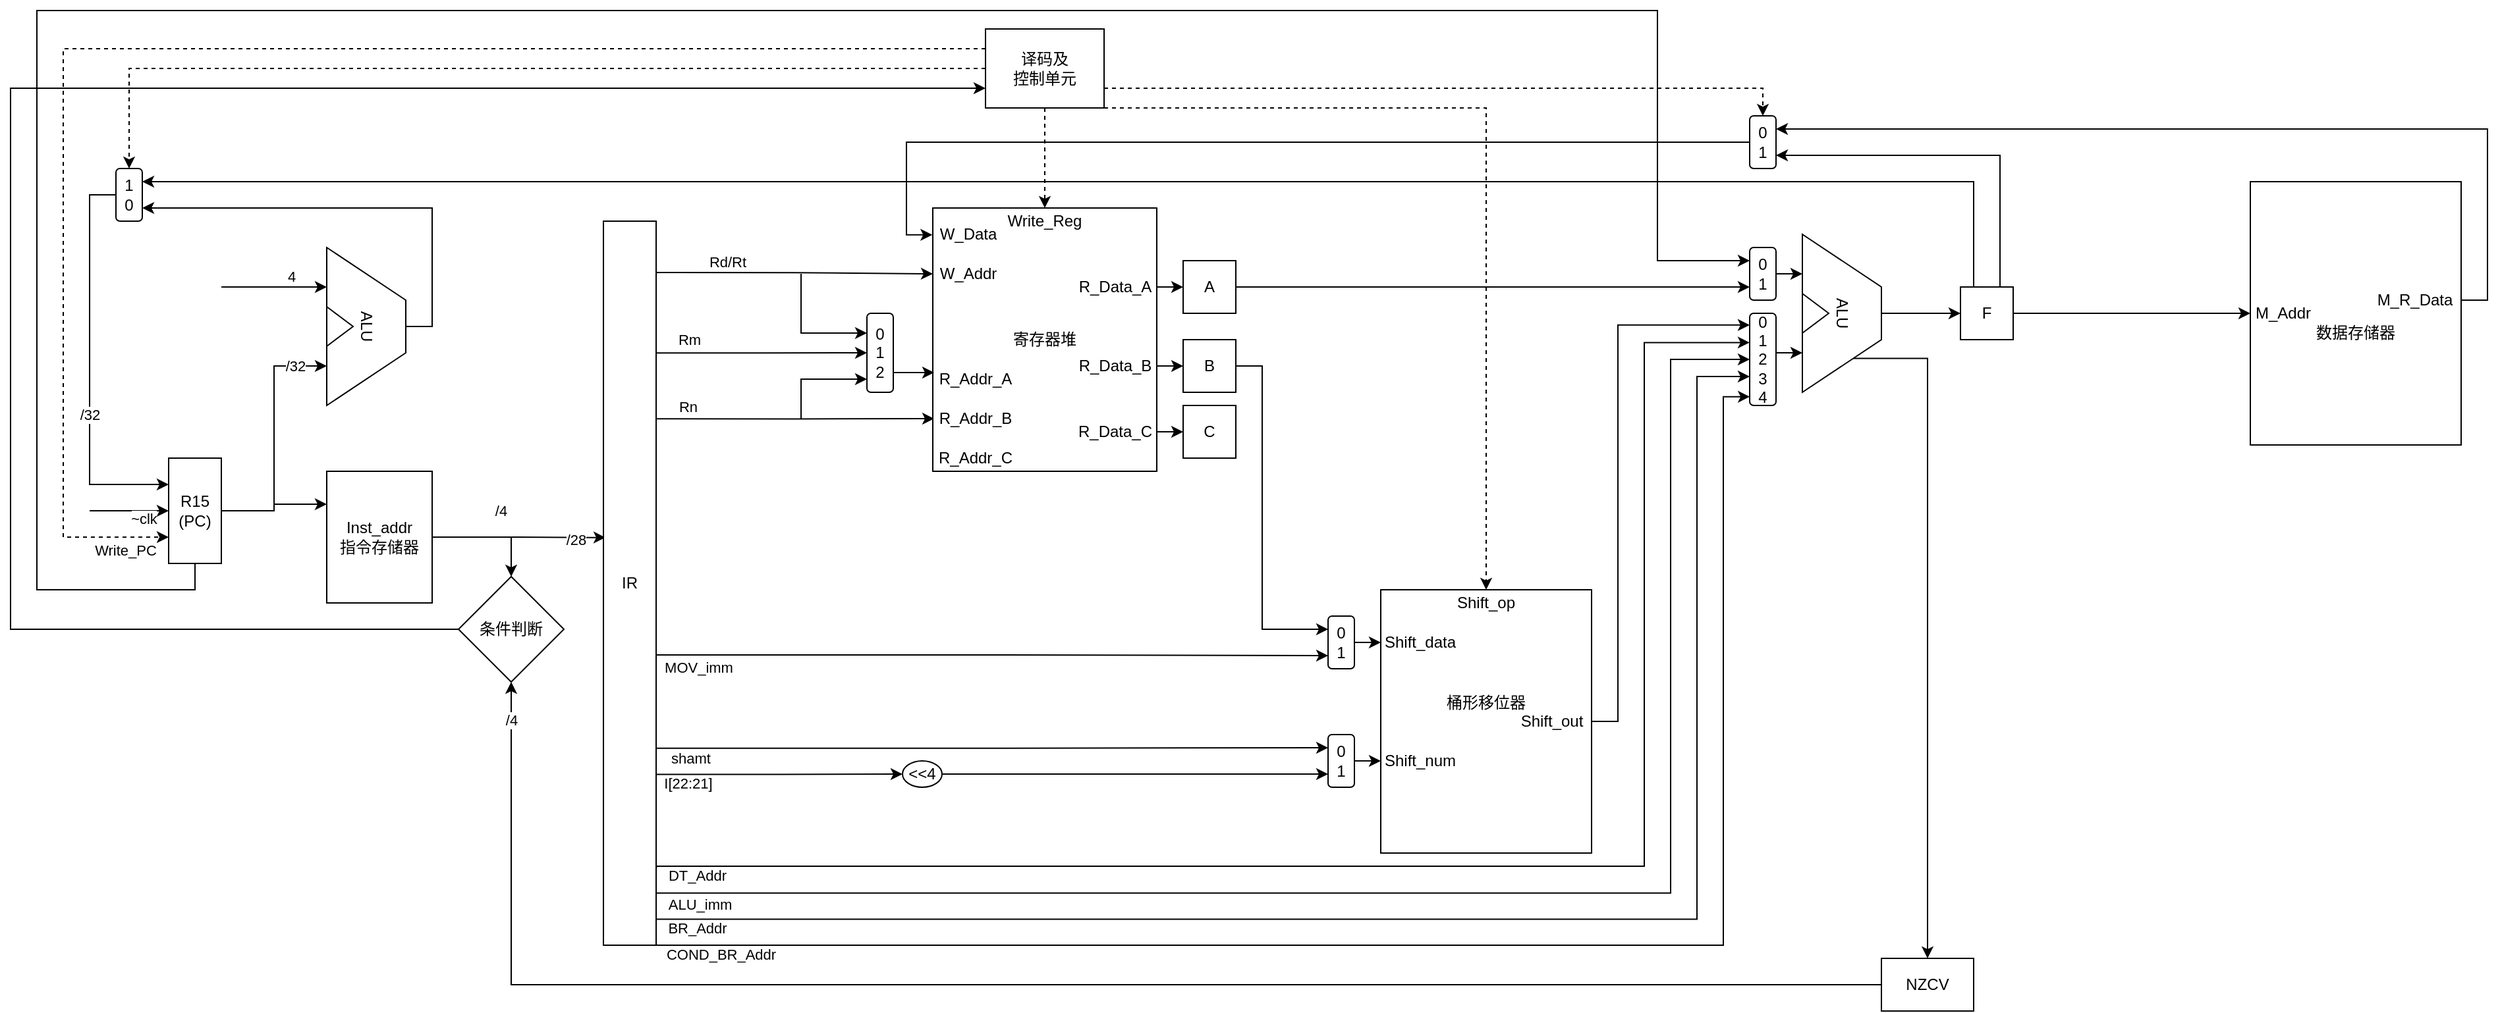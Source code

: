 <mxfile>
    <diagram id="v6S6-r65hWLrJBd8mm2D" name="第 1 页">
        <mxGraphModel dx="991" dy="677" grid="1" gridSize="10" guides="1" tooltips="1" connect="1" arrows="1" fold="1" page="1" pageScale="1" pageWidth="1169" pageHeight="827" background="none" math="0" shadow="0">
            <root>
                <mxCell id="0"/>
                <mxCell id="1" parent="0"/>
                <mxCell id="11" style="edgeStyle=orthogonalEdgeStyle;rounded=0;orthogonalLoop=1;jettySize=auto;html=1;exitX=1;exitY=0.5;exitDx=0;exitDy=0;entryX=0;entryY=0.25;entryDx=0;entryDy=0;" parent="1" source="2" target="8" edge="1">
                    <mxGeometry relative="1" as="geometry"/>
                </mxCell>
                <mxCell id="19" style="edgeStyle=orthogonalEdgeStyle;rounded=0;orthogonalLoop=1;jettySize=auto;html=1;exitX=1;exitY=0.5;exitDx=0;exitDy=0;entryX=0.75;entryY=1;entryDx=0;entryDy=0;" parent="1" source="2" target="6" edge="1">
                    <mxGeometry relative="1" as="geometry"/>
                </mxCell>
                <mxCell id="20" value="/32" style="edgeLabel;html=1;align=center;verticalAlign=middle;resizable=0;points=[];" parent="19" vertex="1" connectable="0">
                    <mxGeometry x="0.683" relative="1" as="geometry">
                        <mxPoint x="6" as="offset"/>
                    </mxGeometry>
                </mxCell>
                <mxCell id="126" style="edgeStyle=orthogonalEdgeStyle;rounded=0;orthogonalLoop=1;jettySize=auto;html=1;exitX=0.5;exitY=1;exitDx=0;exitDy=0;entryX=0;entryY=0.25;entryDx=0;entryDy=0;" parent="1" source="2" target="133" edge="1">
                    <mxGeometry relative="1" as="geometry">
                        <mxPoint x="1270" y="230" as="targetPoint"/>
                        <Array as="points">
                            <mxPoint x="160" y="480"/>
                            <mxPoint x="40" y="480"/>
                            <mxPoint x="40" y="40"/>
                            <mxPoint x="1270" y="40"/>
                            <mxPoint x="1270" y="230"/>
                        </Array>
                    </mxGeometry>
                </mxCell>
                <mxCell id="2" value="R15&lt;br&gt;(PC)" style="rounded=0;whiteSpace=wrap;html=1;" parent="1" vertex="1">
                    <mxGeometry x="140" y="380" width="40" height="80" as="geometry"/>
                </mxCell>
                <mxCell id="16" style="edgeStyle=orthogonalEdgeStyle;rounded=0;orthogonalLoop=1;jettySize=auto;html=1;exitX=0;exitY=0.5;exitDx=0;exitDy=0;entryX=0;entryY=0.25;entryDx=0;entryDy=0;" parent="1" source="3" target="2" edge="1">
                    <mxGeometry relative="1" as="geometry">
                        <mxPoint x="70" y="410" as="targetPoint"/>
                        <Array as="points">
                            <mxPoint x="80" y="180"/>
                            <mxPoint x="80" y="400"/>
                        </Array>
                    </mxGeometry>
                </mxCell>
                <mxCell id="17" value="/32" style="edgeLabel;html=1;align=center;verticalAlign=middle;resizable=0;points=[];" parent="16" vertex="1" connectable="0">
                    <mxGeometry x="0.248" relative="1" as="geometry">
                        <mxPoint as="offset"/>
                    </mxGeometry>
                </mxCell>
                <mxCell id="3" value="1&lt;br&gt;0" style="rounded=1;whiteSpace=wrap;html=1;" parent="1" vertex="1">
                    <mxGeometry x="100" y="160" width="20" height="40" as="geometry"/>
                </mxCell>
                <mxCell id="21" style="edgeStyle=orthogonalEdgeStyle;rounded=0;orthogonalLoop=1;jettySize=auto;html=1;exitX=0.5;exitY=0;exitDx=0;exitDy=0;entryX=1;entryY=0.75;entryDx=0;entryDy=0;" parent="1" source="6" target="3" edge="1">
                    <mxGeometry relative="1" as="geometry"/>
                </mxCell>
                <mxCell id="6" value="ALU" style="shape=trapezoid;perimeter=trapezoidPerimeter;whiteSpace=wrap;html=1;fixedSize=1;rotation=90;size=40;" parent="1" vertex="1">
                    <mxGeometry x="230" y="250" width="120" height="60" as="geometry"/>
                </mxCell>
                <mxCell id="7" value="" style="triangle;whiteSpace=wrap;html=1;" parent="1" vertex="1">
                    <mxGeometry x="260" y="265" width="20" height="30" as="geometry"/>
                </mxCell>
                <mxCell id="24" style="edgeStyle=orthogonalEdgeStyle;rounded=0;orthogonalLoop=1;jettySize=auto;html=1;exitX=1;exitY=0.5;exitDx=0;exitDy=0;entryX=0.038;entryY=0.437;entryDx=0;entryDy=0;entryPerimeter=0;" parent="1" source="8" target="22" edge="1">
                    <mxGeometry relative="1" as="geometry"/>
                </mxCell>
                <mxCell id="43" value="/28" style="edgeLabel;html=1;align=center;verticalAlign=middle;resizable=0;points=[];" parent="24" vertex="1" connectable="0">
                    <mxGeometry x="0.643" y="-1" relative="1" as="geometry">
                        <mxPoint x="1" as="offset"/>
                    </mxGeometry>
                </mxCell>
                <mxCell id="29" style="edgeStyle=orthogonalEdgeStyle;rounded=0;orthogonalLoop=1;jettySize=auto;html=1;exitX=1;exitY=0.5;exitDx=0;exitDy=0;entryX=0.5;entryY=0;entryDx=0;entryDy=0;" parent="1" source="8" target="28" edge="1">
                    <mxGeometry relative="1" as="geometry"/>
                </mxCell>
                <mxCell id="42" value="/4" style="edgeLabel;html=1;align=center;verticalAlign=middle;resizable=0;points=[];" parent="29" vertex="1" connectable="0">
                    <mxGeometry x="0.158" y="1" relative="1" as="geometry">
                        <mxPoint y="-19" as="offset"/>
                    </mxGeometry>
                </mxCell>
                <mxCell id="8" value="Inst_addr&lt;br&gt;指令存储器" style="rounded=0;whiteSpace=wrap;html=1;" parent="1" vertex="1">
                    <mxGeometry x="260" y="390" width="80" height="100" as="geometry"/>
                </mxCell>
                <mxCell id="13" value="" style="endArrow=classic;html=1;entryX=0;entryY=0.5;entryDx=0;entryDy=0;" parent="1" target="2" edge="1">
                    <mxGeometry width="50" height="50" relative="1" as="geometry">
                        <mxPoint x="80" y="420" as="sourcePoint"/>
                        <mxPoint x="380" y="390" as="targetPoint"/>
                    </mxGeometry>
                </mxCell>
                <mxCell id="46" value="~clk" style="edgeLabel;html=1;align=center;verticalAlign=middle;resizable=0;points=[];" parent="13" vertex="1" connectable="0">
                    <mxGeometry x="0.383" relative="1" as="geometry">
                        <mxPoint x="-1" y="6" as="offset"/>
                    </mxGeometry>
                </mxCell>
                <mxCell id="49" style="edgeStyle=orthogonalEdgeStyle;rounded=0;orthogonalLoop=1;jettySize=auto;html=1;exitX=0.981;exitY=0.071;exitDx=0;exitDy=0;entryX=0;entryY=0.25;entryDx=0;entryDy=0;exitPerimeter=0;" parent="1" source="22" target="26" edge="1">
                    <mxGeometry relative="1" as="geometry"/>
                </mxCell>
                <mxCell id="50" value="Rd/Rt" style="edgeLabel;html=1;align=center;verticalAlign=middle;resizable=0;points=[];" parent="49" vertex="1" connectable="0">
                    <mxGeometry x="-0.272" y="1" relative="1" as="geometry">
                        <mxPoint x="-22" y="-7" as="offset"/>
                    </mxGeometry>
                </mxCell>
                <mxCell id="62" style="edgeStyle=orthogonalEdgeStyle;rounded=0;orthogonalLoop=1;jettySize=auto;html=1;entryX=0;entryY=0.25;entryDx=0;entryDy=0;" parent="1" target="58" edge="1">
                    <mxGeometry relative="1" as="geometry">
                        <mxPoint x="620" y="240" as="sourcePoint"/>
                        <Array as="points">
                            <mxPoint x="620" y="285"/>
                        </Array>
                    </mxGeometry>
                </mxCell>
                <mxCell id="76" style="edgeStyle=orthogonalEdgeStyle;rounded=0;orthogonalLoop=1;jettySize=auto;html=1;exitX=0.995;exitY=0.273;exitDx=0;exitDy=0;entryX=0;entryY=0.5;entryDx=0;entryDy=0;exitPerimeter=0;" parent="1" source="22" target="55" edge="1">
                    <mxGeometry relative="1" as="geometry"/>
                </mxCell>
                <mxCell id="79" value="Rn" style="edgeLabel;html=1;align=center;verticalAlign=middle;resizable=0;points=[];" parent="76" vertex="1" connectable="0">
                    <mxGeometry x="-0.776" y="9" relative="1" as="geometry">
                        <mxPoint as="offset"/>
                    </mxGeometry>
                </mxCell>
                <mxCell id="98" style="edgeStyle=orthogonalEdgeStyle;rounded=0;orthogonalLoop=1;jettySize=auto;html=1;exitX=0.992;exitY=0.599;exitDx=0;exitDy=0;entryX=0;entryY=0.75;entryDx=0;entryDy=0;exitPerimeter=0;" parent="1" source="22" target="117" edge="1">
                    <mxGeometry relative="1" as="geometry">
                        <mxPoint x="1019.84" y="549.6" as="targetPoint"/>
                    </mxGeometry>
                </mxCell>
                <mxCell id="102" value="MOV_imm" style="edgeLabel;html=1;align=center;verticalAlign=middle;resizable=0;points=[];" parent="98" vertex="1" connectable="0">
                    <mxGeometry x="-0.898" relative="1" as="geometry">
                        <mxPoint x="6" y="9" as="offset"/>
                    </mxGeometry>
                </mxCell>
                <mxCell id="105" style="edgeStyle=orthogonalEdgeStyle;rounded=0;orthogonalLoop=1;jettySize=auto;html=1;exitX=0.998;exitY=0.728;exitDx=0;exitDy=0;entryX=0;entryY=0.25;entryDx=0;entryDy=0;exitPerimeter=0;" parent="1" source="22" target="103" edge="1">
                    <mxGeometry relative="1" as="geometry"/>
                </mxCell>
                <mxCell id="107" value="shamt" style="edgeLabel;html=1;align=center;verticalAlign=middle;resizable=0;points=[];" parent="105" vertex="1" connectable="0">
                    <mxGeometry x="-0.893" relative="1" as="geometry">
                        <mxPoint x="-2" y="7" as="offset"/>
                    </mxGeometry>
                </mxCell>
                <mxCell id="106" style="edgeStyle=orthogonalEdgeStyle;rounded=0;orthogonalLoop=1;jettySize=auto;html=1;exitX=1;exitY=0.5;exitDx=0;exitDy=0;entryX=0;entryY=0.75;entryDx=0;entryDy=0;" parent="1" source="162" target="103" edge="1">
                    <mxGeometry relative="1" as="geometry"/>
                </mxCell>
                <mxCell id="120" style="edgeStyle=orthogonalEdgeStyle;rounded=0;orthogonalLoop=1;jettySize=auto;html=1;exitX=1.008;exitY=0.893;exitDx=0;exitDy=0;entryX=0;entryY=0.317;entryDx=0;entryDy=0;exitPerimeter=0;entryPerimeter=0;" parent="1" source="22" target="157" edge="1">
                    <mxGeometry relative="1" as="geometry">
                        <mxPoint x="1339.66" y="292.32" as="targetPoint"/>
                        <Array as="points">
                            <mxPoint x="510" y="690"/>
                            <mxPoint x="1260" y="690"/>
                            <mxPoint x="1260" y="292"/>
                        </Array>
                    </mxGeometry>
                </mxCell>
                <mxCell id="123" value="DT_Addr" style="edgeLabel;html=1;align=center;verticalAlign=middle;resizable=0;points=[];" parent="120" vertex="1" connectable="0">
                    <mxGeometry x="-0.973" relative="1" as="geometry">
                        <mxPoint x="15" y="7" as="offset"/>
                    </mxGeometry>
                </mxCell>
                <mxCell id="121" style="edgeStyle=orthogonalEdgeStyle;rounded=0;orthogonalLoop=1;jettySize=auto;html=1;exitX=1.008;exitY=0.928;exitDx=0;exitDy=0;entryX=0;entryY=0.5;entryDx=0;entryDy=0;exitPerimeter=0;" parent="1" source="22" target="157" edge="1">
                    <mxGeometry relative="1" as="geometry">
                        <mxPoint x="1340.34" y="307.02" as="targetPoint"/>
                        <Array as="points">
                            <mxPoint x="1280" y="710"/>
                            <mxPoint x="1280" y="305"/>
                        </Array>
                    </mxGeometry>
                </mxCell>
                <mxCell id="124" value="ALU_imm" style="edgeLabel;html=1;align=center;verticalAlign=middle;resizable=0;points=[];" parent="121" vertex="1" connectable="0">
                    <mxGeometry x="-0.947" relative="1" as="geometry">
                        <mxPoint y="8" as="offset"/>
                    </mxGeometry>
                </mxCell>
                <mxCell id="122" style="edgeStyle=orthogonalEdgeStyle;rounded=0;orthogonalLoop=1;jettySize=auto;html=1;exitX=1.008;exitY=0.964;exitDx=0;exitDy=0;entryX=0;entryY=0.69;entryDx=0;entryDy=0;exitPerimeter=0;entryPerimeter=0;" parent="1" source="22" target="157" edge="1">
                    <mxGeometry relative="1" as="geometry">
                        <mxPoint x="1339" y="322.98" as="targetPoint"/>
                        <Array as="points">
                            <mxPoint x="1300" y="730"/>
                            <mxPoint x="1300" y="318"/>
                            <mxPoint x="1340" y="318"/>
                        </Array>
                    </mxGeometry>
                </mxCell>
                <mxCell id="125" value="BR_Addr" style="edgeLabel;html=1;align=center;verticalAlign=middle;resizable=0;points=[];" parent="122" vertex="1" connectable="0">
                    <mxGeometry x="-0.954" y="1" relative="1" as="geometry">
                        <mxPoint x="2" y="8" as="offset"/>
                    </mxGeometry>
                </mxCell>
                <mxCell id="150" style="edgeStyle=orthogonalEdgeStyle;rounded=0;orthogonalLoop=1;jettySize=auto;html=1;exitX=1;exitY=0.182;exitDx=0;exitDy=0;entryX=0;entryY=0.5;entryDx=0;entryDy=0;exitPerimeter=0;" parent="1" source="22" target="58" edge="1">
                    <mxGeometry relative="1" as="geometry"/>
                </mxCell>
                <mxCell id="151" value="Rm" style="edgeLabel;html=1;align=center;verticalAlign=middle;resizable=0;points=[];" parent="150" vertex="1" connectable="0">
                    <mxGeometry x="-0.742" relative="1" as="geometry">
                        <mxPoint x="4" y="-10" as="offset"/>
                    </mxGeometry>
                </mxCell>
                <mxCell id="160" style="edgeStyle=orthogonalEdgeStyle;rounded=0;orthogonalLoop=1;jettySize=auto;html=1;exitX=1;exitY=1;exitDx=0;exitDy=0;entryX=0.005;entryY=0.905;entryDx=0;entryDy=0;entryPerimeter=0;" parent="1" source="22" target="157" edge="1">
                    <mxGeometry relative="1" as="geometry">
                        <mxPoint x="1337" y="333" as="targetPoint"/>
                        <Array as="points">
                            <mxPoint x="1320" y="750"/>
                            <mxPoint x="1320" y="333"/>
                        </Array>
                    </mxGeometry>
                </mxCell>
                <mxCell id="161" value="COND_BR_Addr" style="edgeLabel;html=1;align=center;verticalAlign=middle;resizable=0;points=[];" parent="160" vertex="1" connectable="0">
                    <mxGeometry x="-0.966" y="2" relative="1" as="geometry">
                        <mxPoint x="28" y="9" as="offset"/>
                    </mxGeometry>
                </mxCell>
                <mxCell id="22" value="IR" style="rounded=0;whiteSpace=wrap;html=1;" parent="1" vertex="1">
                    <mxGeometry x="470" y="200" width="40" height="550" as="geometry"/>
                </mxCell>
                <mxCell id="34" style="edgeStyle=orthogonalEdgeStyle;rounded=0;orthogonalLoop=1;jettySize=auto;html=1;entryX=0;entryY=0.75;entryDx=0;entryDy=0;dashed=1;exitX=0;exitY=0.25;exitDx=0;exitDy=0;" parent="1" source="25" target="2" edge="1">
                    <mxGeometry relative="1" as="geometry">
                        <mxPoint x="620" y="-100" as="sourcePoint"/>
                        <Array as="points">
                            <mxPoint x="60" y="69"/>
                            <mxPoint x="60" y="440"/>
                        </Array>
                    </mxGeometry>
                </mxCell>
                <mxCell id="47" value="Write_PC" style="edgeLabel;html=1;align=center;verticalAlign=middle;resizable=0;points=[];" parent="34" vertex="1" connectable="0">
                    <mxGeometry x="0.937" y="2" relative="1" as="geometry">
                        <mxPoint x="3" y="12" as="offset"/>
                    </mxGeometry>
                </mxCell>
                <mxCell id="35" style="edgeStyle=orthogonalEdgeStyle;rounded=0;orthogonalLoop=1;jettySize=auto;html=1;entryX=0.5;entryY=0;entryDx=0;entryDy=0;dashed=1;exitX=0;exitY=0.5;exitDx=0;exitDy=0;" parent="1" source="25" target="3" edge="1">
                    <mxGeometry relative="1" as="geometry">
                        <mxPoint x="620" y="-115" as="sourcePoint"/>
                    </mxGeometry>
                </mxCell>
                <mxCell id="168" style="edgeStyle=orthogonalEdgeStyle;rounded=0;orthogonalLoop=1;jettySize=auto;html=1;exitX=0.5;exitY=1;exitDx=0;exitDy=0;entryX=0.5;entryY=0;entryDx=0;entryDy=0;dashed=1;" edge="1" parent="1" source="25" target="167">
                    <mxGeometry relative="1" as="geometry"/>
                </mxCell>
                <mxCell id="169" style="edgeStyle=orthogonalEdgeStyle;rounded=0;orthogonalLoop=1;jettySize=auto;html=1;exitX=1;exitY=0.75;exitDx=0;exitDy=0;entryX=0.5;entryY=0;entryDx=0;entryDy=0;dashed=1;" edge="1" parent="1" source="25" target="147">
                    <mxGeometry relative="1" as="geometry"/>
                </mxCell>
                <mxCell id="170" style="edgeStyle=orthogonalEdgeStyle;rounded=0;orthogonalLoop=1;jettySize=auto;html=1;exitX=1;exitY=1;exitDx=0;exitDy=0;entryX=0.5;entryY=0;entryDx=0;entryDy=0;dashed=1;" edge="1" parent="1" source="25" target="27">
                    <mxGeometry relative="1" as="geometry">
                        <Array as="points">
                            <mxPoint x="1140" y="114"/>
                        </Array>
                    </mxGeometry>
                </mxCell>
                <mxCell id="25" value="译码及&lt;br&gt;控制单元" style="rounded=0;whiteSpace=wrap;html=1;" parent="1" vertex="1">
                    <mxGeometry x="760" y="54" width="90" height="60" as="geometry"/>
                </mxCell>
                <mxCell id="26" value="寄存器堆" style="rounded=0;whiteSpace=wrap;html=1;" parent="1" vertex="1">
                    <mxGeometry x="720" y="190" width="170" height="200" as="geometry"/>
                </mxCell>
                <mxCell id="114" style="edgeStyle=orthogonalEdgeStyle;rounded=0;orthogonalLoop=1;jettySize=auto;html=1;exitX=1;exitY=0.5;exitDx=0;exitDy=0;entryX=0;entryY=0.127;entryDx=0;entryDy=0;entryPerimeter=0;" parent="1" source="27" target="157" edge="1">
                    <mxGeometry relative="1" as="geometry">
                        <mxPoint x="1341" y="270" as="targetPoint"/>
                        <Array as="points">
                            <mxPoint x="1240" y="580"/>
                            <mxPoint x="1240" y="279"/>
                        </Array>
                    </mxGeometry>
                </mxCell>
                <mxCell id="27" value="桶形移位器&lt;br&gt;&amp;nbsp;&lt;br&gt;&amp;nbsp;" style="rounded=0;whiteSpace=wrap;html=1;" parent="1" vertex="1">
                    <mxGeometry x="1060" y="480" width="160" height="200" as="geometry"/>
                </mxCell>
                <mxCell id="140" style="edgeStyle=orthogonalEdgeStyle;rounded=0;orthogonalLoop=1;jettySize=auto;html=1;exitX=0;exitY=0.5;exitDx=0;exitDy=0;entryX=0;entryY=0.75;entryDx=0;entryDy=0;" parent="1" source="28" target="25" edge="1">
                    <mxGeometry relative="1" as="geometry">
                        <Array as="points">
                            <mxPoint x="20" y="510"/>
                            <mxPoint x="20" y="99"/>
                        </Array>
                    </mxGeometry>
                </mxCell>
                <mxCell id="28" value="条件判断" style="rhombus;whiteSpace=wrap;html=1;" parent="1" vertex="1">
                    <mxGeometry x="360" y="470" width="80" height="80" as="geometry"/>
                </mxCell>
                <mxCell id="113" style="edgeStyle=orthogonalEdgeStyle;rounded=0;orthogonalLoop=1;jettySize=auto;html=1;exitX=1;exitY=0.5;exitDx=0;exitDy=0;entryX=0;entryY=0.75;entryDx=0;entryDy=0;" parent="1" source="38" target="133" edge="1">
                    <mxGeometry relative="1" as="geometry">
                        <mxPoint x="1270" y="240" as="targetPoint"/>
                        <Array as="points">
                            <mxPoint x="950" y="250"/>
                        </Array>
                    </mxGeometry>
                </mxCell>
                <mxCell id="38" value="A" style="rounded=0;whiteSpace=wrap;html=1;" parent="1" vertex="1">
                    <mxGeometry x="910" y="230" width="40" height="40" as="geometry"/>
                </mxCell>
                <mxCell id="93" style="edgeStyle=orthogonalEdgeStyle;rounded=0;orthogonalLoop=1;jettySize=auto;html=1;exitX=1;exitY=0.5;exitDx=0;exitDy=0;entryX=0;entryY=0.25;entryDx=0;entryDy=0;" parent="1" source="39" target="117" edge="1">
                    <mxGeometry relative="1" as="geometry">
                        <mxPoint x="990" y="530" as="targetPoint"/>
                        <Array as="points">
                            <mxPoint x="970" y="310"/>
                            <mxPoint x="970" y="510"/>
                        </Array>
                    </mxGeometry>
                </mxCell>
                <mxCell id="39" value="B" style="rounded=0;whiteSpace=wrap;html=1;" parent="1" vertex="1">
                    <mxGeometry x="910" y="290" width="40" height="40" as="geometry"/>
                </mxCell>
                <mxCell id="40" value="C" style="rounded=0;whiteSpace=wrap;html=1;" parent="1" vertex="1">
                    <mxGeometry x="910" y="340" width="40" height="40" as="geometry"/>
                </mxCell>
                <mxCell id="41" value="" style="endArrow=classic;html=1;entryX=0.25;entryY=1;entryDx=0;entryDy=0;" parent="1" target="6" edge="1">
                    <mxGeometry width="50" height="50" relative="1" as="geometry">
                        <mxPoint x="180" y="250" as="sourcePoint"/>
                        <mxPoint x="470" y="230" as="targetPoint"/>
                    </mxGeometry>
                </mxCell>
                <mxCell id="44" value="4" style="edgeLabel;html=1;align=center;verticalAlign=middle;resizable=0;points=[];" parent="41" vertex="1" connectable="0">
                    <mxGeometry x="0.483" y="1" relative="1" as="geometry">
                        <mxPoint x="-7" y="-7" as="offset"/>
                    </mxGeometry>
                </mxCell>
                <mxCell id="48" value="&lt;br&gt;&lt;br&gt;数据存储器" style="rounded=0;whiteSpace=wrap;html=1;" parent="1" vertex="1">
                    <mxGeometry x="1720" y="170" width="160" height="200" as="geometry"/>
                </mxCell>
                <mxCell id="51" value="W_Addr" style="text;html=1;strokeColor=none;fillColor=none;align=center;verticalAlign=middle;whiteSpace=wrap;rounded=0;" parent="1" vertex="1">
                    <mxGeometry x="727" y="230" width="40" height="20" as="geometry"/>
                </mxCell>
                <mxCell id="53" value="W_Data" style="text;html=1;strokeColor=none;fillColor=none;align=center;verticalAlign=middle;whiteSpace=wrap;rounded=0;" parent="1" vertex="1">
                    <mxGeometry x="727" y="200" width="40" height="20" as="geometry"/>
                </mxCell>
                <mxCell id="54" value="R_Addr_A" style="text;html=1;strokeColor=none;fillColor=none;align=center;verticalAlign=middle;whiteSpace=wrap;rounded=0;" parent="1" vertex="1">
                    <mxGeometry x="721" y="310" width="63" height="20" as="geometry"/>
                </mxCell>
                <mxCell id="55" value="R_Addr_B" style="text;html=1;strokeColor=none;fillColor=none;align=center;verticalAlign=middle;whiteSpace=wrap;rounded=0;" parent="1" vertex="1">
                    <mxGeometry x="721" y="340" width="63" height="20" as="geometry"/>
                </mxCell>
                <mxCell id="56" value="R_Addr_C" style="text;html=1;strokeColor=none;fillColor=none;align=center;verticalAlign=middle;whiteSpace=wrap;rounded=0;" parent="1" vertex="1">
                    <mxGeometry x="721" y="370" width="63" height="20" as="geometry"/>
                </mxCell>
                <mxCell id="61" style="edgeStyle=orthogonalEdgeStyle;rounded=0;orthogonalLoop=1;jettySize=auto;html=1;exitX=1;exitY=0.75;exitDx=0;exitDy=0;entryX=0;entryY=0.25;entryDx=0;entryDy=0;" parent="1" source="58" target="54" edge="1">
                    <mxGeometry relative="1" as="geometry"/>
                </mxCell>
                <mxCell id="58" value="0&lt;br&gt;1&lt;br&gt;2" style="rounded=1;whiteSpace=wrap;html=1;" parent="1" vertex="1">
                    <mxGeometry x="670" y="270" width="20" height="60" as="geometry"/>
                </mxCell>
                <mxCell id="80" value="Shift_data" style="text;html=1;strokeColor=none;fillColor=none;align=center;verticalAlign=middle;whiteSpace=wrap;rounded=0;" parent="1" vertex="1">
                    <mxGeometry x="1060" y="510" width="60" height="20" as="geometry"/>
                </mxCell>
                <mxCell id="81" value="Shift_num" style="text;html=1;strokeColor=none;fillColor=none;align=center;verticalAlign=middle;whiteSpace=wrap;rounded=0;" parent="1" vertex="1">
                    <mxGeometry x="1060" y="600" width="60" height="20" as="geometry"/>
                </mxCell>
                <mxCell id="84" style="edgeStyle=orthogonalEdgeStyle;rounded=0;orthogonalLoop=1;jettySize=auto;html=1;exitX=1;exitY=0.5;exitDx=0;exitDy=0;entryX=0;entryY=0.5;entryDx=0;entryDy=0;" parent="1" target="80" edge="1">
                    <mxGeometry relative="1" as="geometry">
                        <mxPoint x="1040" y="520" as="sourcePoint"/>
                    </mxGeometry>
                </mxCell>
                <mxCell id="139" style="edgeStyle=orthogonalEdgeStyle;rounded=0;orthogonalLoop=1;jettySize=auto;html=1;exitX=1;exitY=0.5;exitDx=0;exitDy=0;entryX=0;entryY=0.5;entryDx=0;entryDy=0;" parent="1" source="85" target="38" edge="1">
                    <mxGeometry relative="1" as="geometry"/>
                </mxCell>
                <mxCell id="85" value="R_Data_A" style="text;html=1;strokeColor=none;fillColor=none;align=center;verticalAlign=middle;whiteSpace=wrap;rounded=0;" parent="1" vertex="1">
                    <mxGeometry x="827" y="240" width="63" height="20" as="geometry"/>
                </mxCell>
                <mxCell id="91" style="edgeStyle=orthogonalEdgeStyle;rounded=0;orthogonalLoop=1;jettySize=auto;html=1;exitX=1;exitY=0.5;exitDx=0;exitDy=0;entryX=0;entryY=0.5;entryDx=0;entryDy=0;" parent="1" source="87" target="39" edge="1">
                    <mxGeometry relative="1" as="geometry"/>
                </mxCell>
                <mxCell id="87" value="R_Data_B" style="text;html=1;strokeColor=none;fillColor=none;align=center;verticalAlign=middle;whiteSpace=wrap;rounded=0;" parent="1" vertex="1">
                    <mxGeometry x="827" y="300" width="63" height="20" as="geometry"/>
                </mxCell>
                <mxCell id="92" style="edgeStyle=orthogonalEdgeStyle;rounded=0;orthogonalLoop=1;jettySize=auto;html=1;exitX=1;exitY=0.5;exitDx=0;exitDy=0;entryX=0;entryY=0.5;entryDx=0;entryDy=0;" parent="1" source="88" target="40" edge="1">
                    <mxGeometry relative="1" as="geometry"/>
                </mxCell>
                <mxCell id="88" value="R_Data_C" style="text;html=1;strokeColor=none;fillColor=none;align=center;verticalAlign=middle;whiteSpace=wrap;rounded=0;" parent="1" vertex="1">
                    <mxGeometry x="827" y="350" width="63" height="20" as="geometry"/>
                </mxCell>
                <mxCell id="104" style="edgeStyle=orthogonalEdgeStyle;rounded=0;orthogonalLoop=1;jettySize=auto;html=1;exitX=1;exitY=0.5;exitDx=0;exitDy=0;entryX=0;entryY=0.5;entryDx=0;entryDy=0;" parent="1" source="103" target="81" edge="1">
                    <mxGeometry relative="1" as="geometry"/>
                </mxCell>
                <mxCell id="103" value="0&lt;br&gt;1" style="rounded=1;whiteSpace=wrap;html=1;" parent="1" vertex="1">
                    <mxGeometry x="1020" y="590" width="20" height="40" as="geometry"/>
                </mxCell>
                <mxCell id="131" value="" style="edgeStyle=orthogonalEdgeStyle;rounded=0;orthogonalLoop=1;jettySize=auto;html=1;" parent="1" source="111" target="130" edge="1">
                    <mxGeometry relative="1" as="geometry"/>
                </mxCell>
                <mxCell id="174" style="edgeStyle=orthogonalEdgeStyle;rounded=0;orthogonalLoop=1;jettySize=auto;html=1;exitX=1;exitY=0.25;exitDx=0;exitDy=0;entryX=0.5;entryY=0;entryDx=0;entryDy=0;" edge="1" parent="1" source="111" target="172">
                    <mxGeometry relative="1" as="geometry">
                        <Array as="points">
                            <mxPoint x="1475" y="304"/>
                        </Array>
                    </mxGeometry>
                </mxCell>
                <mxCell id="111" value="ALU" style="shape=trapezoid;perimeter=trapezoidPerimeter;whiteSpace=wrap;html=1;fixedSize=1;rotation=90;size=40;" parent="1" vertex="1">
                    <mxGeometry x="1350" y="240" width="120" height="60" as="geometry"/>
                </mxCell>
                <mxCell id="112" value="" style="triangle;whiteSpace=wrap;html=1;" parent="1" vertex="1">
                    <mxGeometry x="1380" y="255" width="20" height="30" as="geometry"/>
                </mxCell>
                <mxCell id="115" value="Shift_out" style="text;html=1;strokeColor=none;fillColor=none;align=center;verticalAlign=middle;whiteSpace=wrap;rounded=0;" parent="1" vertex="1">
                    <mxGeometry x="1160" y="570" width="60" height="20" as="geometry"/>
                </mxCell>
                <mxCell id="117" value="0&lt;br&gt;1" style="rounded=1;whiteSpace=wrap;html=1;" parent="1" vertex="1">
                    <mxGeometry x="1020" y="500" width="20" height="40" as="geometry"/>
                </mxCell>
                <mxCell id="119" style="edgeStyle=orthogonalEdgeStyle;rounded=0;orthogonalLoop=1;jettySize=auto;html=1;exitX=1;exitY=0.5;exitDx=0;exitDy=0;entryX=0.75;entryY=1;entryDx=0;entryDy=0;" parent="1" target="111" edge="1">
                    <mxGeometry relative="1" as="geometry">
                        <mxPoint x="1360" y="300" as="sourcePoint"/>
                    </mxGeometry>
                </mxCell>
                <mxCell id="132" style="edgeStyle=orthogonalEdgeStyle;rounded=0;orthogonalLoop=1;jettySize=auto;html=1;exitX=1;exitY=0.5;exitDx=0;exitDy=0;entryX=0;entryY=0.5;entryDx=0;entryDy=0;" parent="1" source="130" target="48" edge="1">
                    <mxGeometry relative="1" as="geometry"/>
                </mxCell>
                <mxCell id="145" style="edgeStyle=orthogonalEdgeStyle;rounded=0;orthogonalLoop=1;jettySize=auto;html=1;exitX=0.75;exitY=0;exitDx=0;exitDy=0;entryX=1;entryY=0.75;entryDx=0;entryDy=0;" parent="1" source="130" target="147" edge="1">
                    <mxGeometry relative="1" as="geometry">
                        <mxPoint x="1520" y="160" as="targetPoint"/>
                        <Array as="points">
                            <mxPoint x="1530" y="150"/>
                        </Array>
                    </mxGeometry>
                </mxCell>
                <mxCell id="149" style="edgeStyle=orthogonalEdgeStyle;rounded=0;orthogonalLoop=1;jettySize=auto;html=1;exitX=0.25;exitY=0;exitDx=0;exitDy=0;entryX=1;entryY=0.25;entryDx=0;entryDy=0;" parent="1" source="130" target="3" edge="1">
                    <mxGeometry relative="1" as="geometry"/>
                </mxCell>
                <mxCell id="130" value="F" style="whiteSpace=wrap;html=1;" parent="1" vertex="1">
                    <mxGeometry x="1500" y="250" width="40" height="40" as="geometry"/>
                </mxCell>
                <mxCell id="137" style="edgeStyle=orthogonalEdgeStyle;rounded=0;orthogonalLoop=1;jettySize=auto;html=1;exitX=1;exitY=0.5;exitDx=0;exitDy=0;entryX=0.25;entryY=1;entryDx=0;entryDy=0;" parent="1" source="133" target="111" edge="1">
                    <mxGeometry relative="1" as="geometry"/>
                </mxCell>
                <mxCell id="133" value="0&lt;br&gt;1" style="rounded=1;whiteSpace=wrap;html=1;" parent="1" vertex="1">
                    <mxGeometry x="1340" y="220" width="20" height="40" as="geometry"/>
                </mxCell>
                <mxCell id="142" value="M_Addr" style="text;html=1;strokeColor=none;fillColor=none;align=center;verticalAlign=middle;whiteSpace=wrap;rounded=0;" parent="1" vertex="1">
                    <mxGeometry x="1720" y="260" width="50" height="20" as="geometry"/>
                </mxCell>
                <mxCell id="144" style="edgeStyle=orthogonalEdgeStyle;rounded=0;orthogonalLoop=1;jettySize=auto;html=1;exitX=1;exitY=0.5;exitDx=0;exitDy=0;entryX=1;entryY=0.25;entryDx=0;entryDy=0;" parent="1" source="143" target="147" edge="1">
                    <mxGeometry relative="1" as="geometry">
                        <mxPoint x="1430" y="10" as="targetPoint"/>
                    </mxGeometry>
                </mxCell>
                <mxCell id="143" value="M_R_Data" style="text;html=1;strokeColor=none;fillColor=none;align=center;verticalAlign=middle;whiteSpace=wrap;rounded=0;" parent="1" vertex="1">
                    <mxGeometry x="1810" y="250" width="70" height="20" as="geometry"/>
                </mxCell>
                <mxCell id="148" style="edgeStyle=orthogonalEdgeStyle;rounded=0;orthogonalLoop=1;jettySize=auto;html=1;exitX=0;exitY=0.5;exitDx=0;exitDy=0;entryX=-0.002;entryY=0.102;entryDx=0;entryDy=0;entryPerimeter=0;" parent="1" source="147" target="26" edge="1">
                    <mxGeometry relative="1" as="geometry"/>
                </mxCell>
                <mxCell id="147" value="0&lt;br&gt;1" style="rounded=1;whiteSpace=wrap;html=1;" parent="1" vertex="1">
                    <mxGeometry x="1340" y="120" width="20" height="40" as="geometry"/>
                </mxCell>
                <mxCell id="156" style="edgeStyle=orthogonalEdgeStyle;rounded=0;orthogonalLoop=1;jettySize=auto;html=1;" parent="1" edge="1">
                    <mxGeometry relative="1" as="geometry">
                        <mxPoint x="620" y="350" as="sourcePoint"/>
                        <Array as="points">
                            <mxPoint x="620" y="320"/>
                        </Array>
                        <mxPoint x="670" y="320" as="targetPoint"/>
                    </mxGeometry>
                </mxCell>
                <mxCell id="157" value="0&lt;br&gt;1&lt;br&gt;2&lt;br&gt;3&lt;br&gt;4" style="rounded=1;whiteSpace=wrap;html=1;" parent="1" vertex="1">
                    <mxGeometry x="1340" y="270" width="20" height="70" as="geometry"/>
                </mxCell>
                <mxCell id="162" value="&amp;lt;&amp;lt;4" style="ellipse;whiteSpace=wrap;html=1;" vertex="1" parent="1">
                    <mxGeometry x="697" y="610" width="30" height="20" as="geometry"/>
                </mxCell>
                <mxCell id="165" style="edgeStyle=orthogonalEdgeStyle;rounded=0;orthogonalLoop=1;jettySize=auto;html=1;exitX=0.998;exitY=0.764;exitDx=0;exitDy=0;exitPerimeter=0;entryX=0;entryY=0.5;entryDx=0;entryDy=0;" edge="1" parent="1" source="22" target="162">
                    <mxGeometry relative="1" as="geometry">
                        <mxPoint x="509.92" y="620.2" as="sourcePoint"/>
                        <mxPoint x="699" y="624" as="targetPoint"/>
                    </mxGeometry>
                </mxCell>
                <mxCell id="166" value="I[22:21]" style="edgeLabel;html=1;align=center;verticalAlign=middle;resizable=0;points=[];" vertex="1" connectable="0" parent="165">
                    <mxGeometry x="-0.889" relative="1" as="geometry">
                        <mxPoint x="13" y="7" as="offset"/>
                    </mxGeometry>
                </mxCell>
                <mxCell id="167" value="Write_Reg" style="text;html=1;strokeColor=none;fillColor=none;align=center;verticalAlign=middle;whiteSpace=wrap;rounded=0;" vertex="1" parent="1">
                    <mxGeometry x="775" y="190" width="60" height="20" as="geometry"/>
                </mxCell>
                <mxCell id="171" value="Shift_op" style="text;html=1;strokeColor=none;fillColor=none;align=center;verticalAlign=middle;whiteSpace=wrap;rounded=0;" vertex="1" parent="1">
                    <mxGeometry x="1120" y="480" width="40" height="20" as="geometry"/>
                </mxCell>
                <mxCell id="176" style="edgeStyle=orthogonalEdgeStyle;rounded=0;orthogonalLoop=1;jettySize=auto;html=1;exitX=0;exitY=0.5;exitDx=0;exitDy=0;entryX=0.5;entryY=1;entryDx=0;entryDy=0;" edge="1" parent="1" source="172" target="28">
                    <mxGeometry relative="1" as="geometry"/>
                </mxCell>
                <mxCell id="177" value="/4" style="edgeLabel;html=1;align=center;verticalAlign=middle;resizable=0;points=[];" vertex="1" connectable="0" parent="176">
                    <mxGeometry x="0.955" relative="1" as="geometry">
                        <mxPoint as="offset"/>
                    </mxGeometry>
                </mxCell>
                <mxCell id="172" value="NZCV" style="rounded=0;whiteSpace=wrap;html=1;" vertex="1" parent="1">
                    <mxGeometry x="1440" y="760" width="70" height="40" as="geometry"/>
                </mxCell>
            </root>
        </mxGraphModel>
    </diagram>
</mxfile>